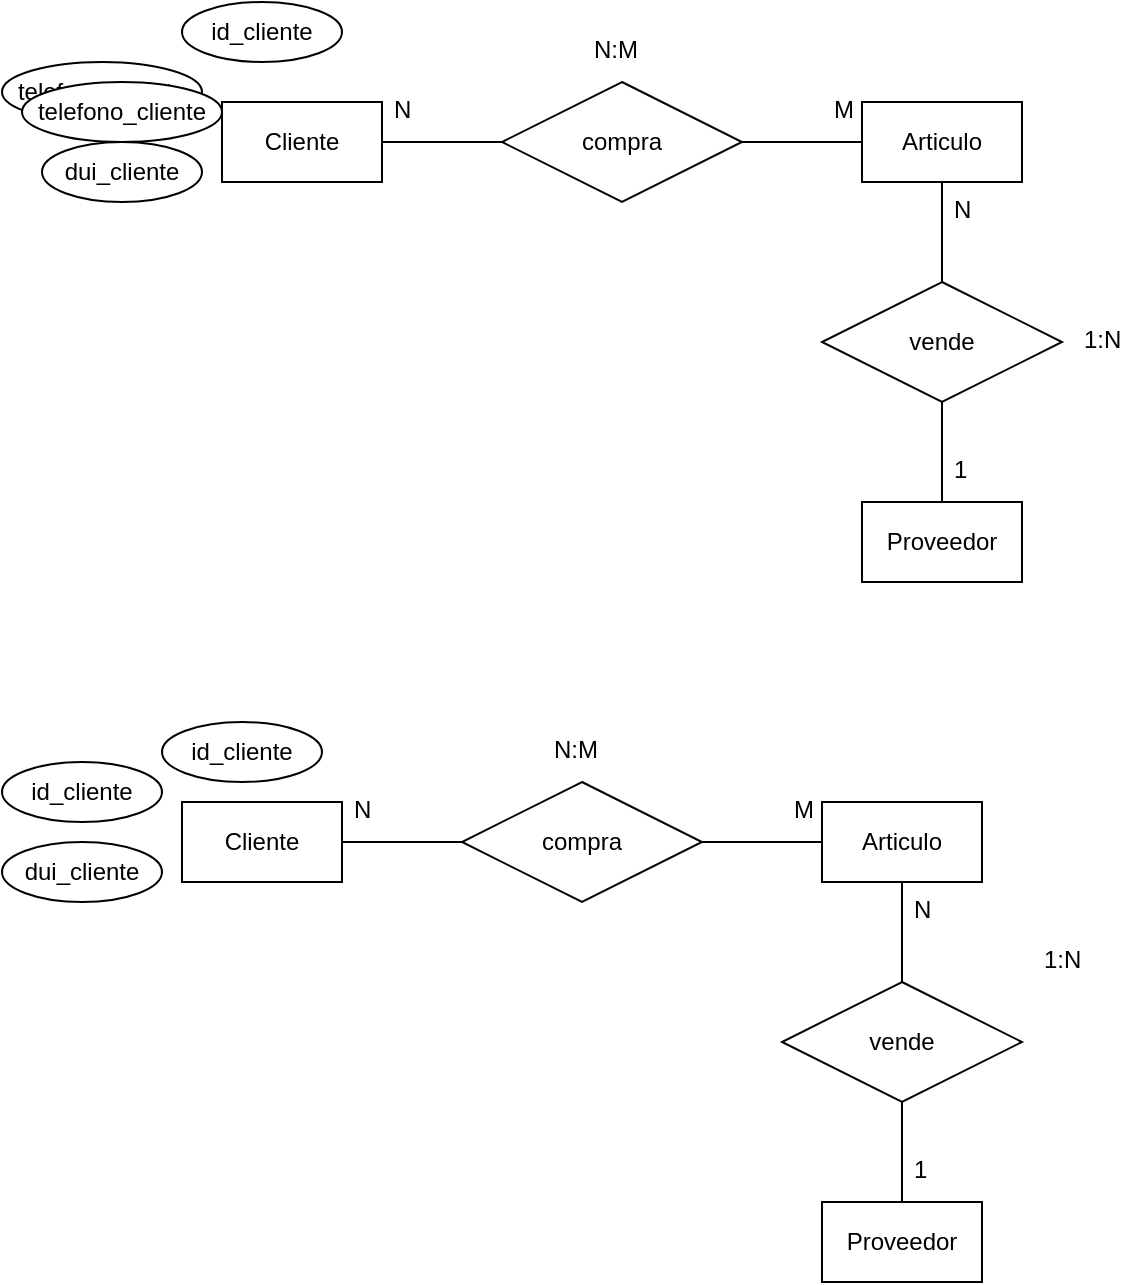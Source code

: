 <mxfile version="14.9.7" type="github">
  <diagram id="ZqHnDuWP1Go1T7Z6k6PV" name="Page-1">
    <mxGraphModel dx="722" dy="408" grid="1" gridSize="10" guides="1" tooltips="1" connect="1" arrows="1" fold="1" page="1" pageScale="1" pageWidth="1169" pageHeight="827" math="0" shadow="0">
      <root>
        <mxCell id="0" />
        <mxCell id="1" parent="0" />
        <mxCell id="HNkbIfQs0PKraCiAUe27-7" style="edgeStyle=orthogonalEdgeStyle;orthogonalLoop=1;jettySize=auto;html=1;exitX=1;exitY=0.5;exitDx=0;exitDy=0;entryX=0;entryY=0.5;entryDx=0;entryDy=0;endArrow=none;endFill=0;curved=1;" parent="1" source="HNkbIfQs0PKraCiAUe27-1" target="HNkbIfQs0PKraCiAUe27-6" edge="1">
          <mxGeometry relative="1" as="geometry" />
        </mxCell>
        <mxCell id="HNkbIfQs0PKraCiAUe27-1" value="&lt;font style=&quot;font-size: 12px&quot;&gt;Cliente&lt;/font&gt;" style="whiteSpace=wrap;html=1;align=center;" parent="1" vertex="1">
          <mxGeometry x="160" y="120" width="80" height="40" as="geometry" />
        </mxCell>
        <mxCell id="HNkbIfQs0PKraCiAUe27-10" style="edgeStyle=orthogonalEdgeStyle;curved=1;rounded=0;orthogonalLoop=1;jettySize=auto;html=1;exitX=0.5;exitY=1;exitDx=0;exitDy=0;entryX=0.5;entryY=0;entryDx=0;entryDy=0;endArrow=none;endFill=0;" parent="1" source="HNkbIfQs0PKraCiAUe27-3" target="HNkbIfQs0PKraCiAUe27-9" edge="1">
          <mxGeometry relative="1" as="geometry" />
        </mxCell>
        <mxCell id="HNkbIfQs0PKraCiAUe27-3" value="&lt;font style=&quot;font-size: 12px&quot;&gt;Articulo&lt;/font&gt;" style="whiteSpace=wrap;html=1;align=center;" parent="1" vertex="1">
          <mxGeometry x="480" y="120" width="80" height="40" as="geometry" />
        </mxCell>
        <mxCell id="HNkbIfQs0PKraCiAUe27-4" value="Proveedor" style="whiteSpace=wrap;html=1;align=center;" parent="1" vertex="1">
          <mxGeometry x="480" y="320" width="80" height="40" as="geometry" />
        </mxCell>
        <mxCell id="HNkbIfQs0PKraCiAUe27-8" style="edgeStyle=orthogonalEdgeStyle;orthogonalLoop=1;jettySize=auto;html=1;exitX=1;exitY=0.5;exitDx=0;exitDy=0;entryX=0;entryY=0.5;entryDx=0;entryDy=0;endArrow=none;endFill=0;curved=1;" parent="1" source="HNkbIfQs0PKraCiAUe27-6" target="HNkbIfQs0PKraCiAUe27-3" edge="1">
          <mxGeometry relative="1" as="geometry" />
        </mxCell>
        <mxCell id="HNkbIfQs0PKraCiAUe27-6" value="compra" style="shape=rhombus;perimeter=rhombusPerimeter;whiteSpace=wrap;html=1;align=center;" parent="1" vertex="1">
          <mxGeometry x="300" y="110" width="120" height="60" as="geometry" />
        </mxCell>
        <mxCell id="HNkbIfQs0PKraCiAUe27-11" style="edgeStyle=orthogonalEdgeStyle;curved=1;rounded=0;orthogonalLoop=1;jettySize=auto;html=1;exitX=0.5;exitY=1;exitDx=0;exitDy=0;entryX=0.5;entryY=0;entryDx=0;entryDy=0;endArrow=none;endFill=0;" parent="1" source="HNkbIfQs0PKraCiAUe27-9" target="HNkbIfQs0PKraCiAUe27-4" edge="1">
          <mxGeometry relative="1" as="geometry" />
        </mxCell>
        <mxCell id="HNkbIfQs0PKraCiAUe27-9" value="vende" style="shape=rhombus;perimeter=rhombusPerimeter;whiteSpace=wrap;html=1;align=center;" parent="1" vertex="1">
          <mxGeometry x="460" y="210" width="120" height="60" as="geometry" />
        </mxCell>
        <mxCell id="HNkbIfQs0PKraCiAUe27-12" value="1" style="text;strokeColor=none;fillColor=none;spacingLeft=4;spacingRight=4;overflow=hidden;rotatable=0;points=[[0,0.5],[1,0.5]];portConstraint=eastwest;fontSize=12;" parent="1" vertex="1">
          <mxGeometry x="520" y="290" width="20" height="30" as="geometry" />
        </mxCell>
        <mxCell id="HNkbIfQs0PKraCiAUe27-13" value="N" style="text;strokeColor=none;fillColor=none;spacingLeft=4;spacingRight=4;overflow=hidden;rotatable=0;points=[[0,0.5],[1,0.5]];portConstraint=eastwest;fontSize=12;" parent="1" vertex="1">
          <mxGeometry x="520" y="160" width="20" height="30" as="geometry" />
        </mxCell>
        <mxCell id="HNkbIfQs0PKraCiAUe27-14" value="1:N" style="text;strokeColor=none;fillColor=none;spacingLeft=4;spacingRight=4;overflow=hidden;rotatable=0;points=[[0,0.5],[1,0.5]];portConstraint=eastwest;fontSize=12;" parent="1" vertex="1">
          <mxGeometry x="585" y="225" width="35" height="30" as="geometry" />
        </mxCell>
        <mxCell id="HNkbIfQs0PKraCiAUe27-15" value="M" style="text;strokeColor=none;fillColor=none;spacingLeft=4;spacingRight=4;overflow=hidden;rotatable=0;points=[[0,0.5],[1,0.5]];portConstraint=eastwest;fontSize=12;" parent="1" vertex="1">
          <mxGeometry x="460" y="110" width="20" height="30" as="geometry" />
        </mxCell>
        <mxCell id="HNkbIfQs0PKraCiAUe27-16" value="N" style="text;strokeColor=none;fillColor=none;spacingLeft=4;spacingRight=4;overflow=hidden;rotatable=0;points=[[0,0.5],[1,0.5]];portConstraint=eastwest;fontSize=12;" parent="1" vertex="1">
          <mxGeometry x="240" y="110" width="20" height="30" as="geometry" />
        </mxCell>
        <mxCell id="HNkbIfQs0PKraCiAUe27-17" value="N:M" style="text;strokeColor=none;fillColor=none;spacingLeft=4;spacingRight=4;overflow=hidden;rotatable=0;points=[[0,0.5],[1,0.5]];portConstraint=eastwest;fontSize=12;" parent="1" vertex="1">
          <mxGeometry x="340" y="80" width="40" height="30" as="geometry" />
        </mxCell>
        <mxCell id="HNkbIfQs0PKraCiAUe27-18" value="dui_cliente" style="ellipse;whiteSpace=wrap;html=1;align=center;" parent="1" vertex="1">
          <mxGeometry x="70" y="140" width="80" height="30" as="geometry" />
        </mxCell>
        <mxCell id="HNkbIfQs0PKraCiAUe27-19" value="telefono_cliente" style="ellipse;whiteSpace=wrap;html=1;align=center;" parent="1" vertex="1">
          <mxGeometry x="50" y="100" width="100" height="30" as="geometry" />
        </mxCell>
        <mxCell id="HNkbIfQs0PKraCiAUe27-20" value="id_cliente" style="ellipse;whiteSpace=wrap;html=1;align=center;" parent="1" vertex="1">
          <mxGeometry x="140" y="70" width="80" height="30" as="geometry" />
        </mxCell>
        <mxCell id="86yhm3Mhti-KUOWqxOdx-1" style="edgeStyle=orthogonalEdgeStyle;orthogonalLoop=1;jettySize=auto;html=1;exitX=1;exitY=0.5;exitDx=0;exitDy=0;entryX=0;entryY=0.5;entryDx=0;entryDy=0;endArrow=none;endFill=0;curved=1;" edge="1" parent="1" source="86yhm3Mhti-KUOWqxOdx-2" target="86yhm3Mhti-KUOWqxOdx-7">
          <mxGeometry relative="1" as="geometry" />
        </mxCell>
        <mxCell id="86yhm3Mhti-KUOWqxOdx-2" value="&lt;font style=&quot;font-size: 12px&quot;&gt;Cliente&lt;/font&gt;" style="whiteSpace=wrap;html=1;align=center;" vertex="1" parent="1">
          <mxGeometry x="140" y="470" width="80" height="40" as="geometry" />
        </mxCell>
        <mxCell id="86yhm3Mhti-KUOWqxOdx-3" style="edgeStyle=orthogonalEdgeStyle;curved=1;rounded=0;orthogonalLoop=1;jettySize=auto;html=1;exitX=0.5;exitY=1;exitDx=0;exitDy=0;entryX=0.5;entryY=0;entryDx=0;entryDy=0;endArrow=none;endFill=0;" edge="1" parent="1" source="86yhm3Mhti-KUOWqxOdx-4" target="86yhm3Mhti-KUOWqxOdx-9">
          <mxGeometry relative="1" as="geometry" />
        </mxCell>
        <mxCell id="86yhm3Mhti-KUOWqxOdx-4" value="&lt;font style=&quot;font-size: 12px&quot;&gt;Articulo&lt;/font&gt;" style="whiteSpace=wrap;html=1;align=center;" vertex="1" parent="1">
          <mxGeometry x="460" y="470" width="80" height="40" as="geometry" />
        </mxCell>
        <mxCell id="86yhm3Mhti-KUOWqxOdx-5" value="Proveedor" style="whiteSpace=wrap;html=1;align=center;" vertex="1" parent="1">
          <mxGeometry x="460" y="670" width="80" height="40" as="geometry" />
        </mxCell>
        <mxCell id="86yhm3Mhti-KUOWqxOdx-6" style="edgeStyle=orthogonalEdgeStyle;orthogonalLoop=1;jettySize=auto;html=1;exitX=1;exitY=0.5;exitDx=0;exitDy=0;entryX=0;entryY=0.5;entryDx=0;entryDy=0;endArrow=none;endFill=0;curved=1;" edge="1" parent="1" source="86yhm3Mhti-KUOWqxOdx-7" target="86yhm3Mhti-KUOWqxOdx-4">
          <mxGeometry relative="1" as="geometry" />
        </mxCell>
        <mxCell id="86yhm3Mhti-KUOWqxOdx-7" value="compra" style="shape=rhombus;perimeter=rhombusPerimeter;whiteSpace=wrap;html=1;align=center;" vertex="1" parent="1">
          <mxGeometry x="280" y="460" width="120" height="60" as="geometry" />
        </mxCell>
        <mxCell id="86yhm3Mhti-KUOWqxOdx-8" style="edgeStyle=orthogonalEdgeStyle;curved=1;rounded=0;orthogonalLoop=1;jettySize=auto;html=1;exitX=0.5;exitY=1;exitDx=0;exitDy=0;entryX=0.5;entryY=0;entryDx=0;entryDy=0;endArrow=none;endFill=0;" edge="1" parent="1" source="86yhm3Mhti-KUOWqxOdx-9" target="86yhm3Mhti-KUOWqxOdx-5">
          <mxGeometry relative="1" as="geometry" />
        </mxCell>
        <mxCell id="86yhm3Mhti-KUOWqxOdx-9" value="vende" style="shape=rhombus;perimeter=rhombusPerimeter;whiteSpace=wrap;html=1;align=center;" vertex="1" parent="1">
          <mxGeometry x="440" y="560" width="120" height="60" as="geometry" />
        </mxCell>
        <mxCell id="86yhm3Mhti-KUOWqxOdx-10" value="1" style="text;strokeColor=none;fillColor=none;spacingLeft=4;spacingRight=4;overflow=hidden;rotatable=0;points=[[0,0.5],[1,0.5]];portConstraint=eastwest;fontSize=12;" vertex="1" parent="1">
          <mxGeometry x="500" y="640" width="20" height="30" as="geometry" />
        </mxCell>
        <mxCell id="86yhm3Mhti-KUOWqxOdx-11" value="N" style="text;strokeColor=none;fillColor=none;spacingLeft=4;spacingRight=4;overflow=hidden;rotatable=0;points=[[0,0.5],[1,0.5]];portConstraint=eastwest;fontSize=12;" vertex="1" parent="1">
          <mxGeometry x="500" y="510" width="20" height="30" as="geometry" />
        </mxCell>
        <mxCell id="86yhm3Mhti-KUOWqxOdx-12" value="1:N" style="text;strokeColor=none;fillColor=none;spacingLeft=4;spacingRight=4;overflow=hidden;rotatable=0;points=[[0,0.5],[1,0.5]];portConstraint=eastwest;fontSize=12;" vertex="1" parent="1">
          <mxGeometry x="565" y="535" width="35" height="30" as="geometry" />
        </mxCell>
        <mxCell id="86yhm3Mhti-KUOWqxOdx-13" value="M" style="text;strokeColor=none;fillColor=none;spacingLeft=4;spacingRight=4;overflow=hidden;rotatable=0;points=[[0,0.5],[1,0.5]];portConstraint=eastwest;fontSize=12;" vertex="1" parent="1">
          <mxGeometry x="440" y="460" width="20" height="30" as="geometry" />
        </mxCell>
        <mxCell id="86yhm3Mhti-KUOWqxOdx-14" value="N" style="text;strokeColor=none;fillColor=none;spacingLeft=4;spacingRight=4;overflow=hidden;rotatable=0;points=[[0,0.5],[1,0.5]];portConstraint=eastwest;fontSize=12;" vertex="1" parent="1">
          <mxGeometry x="220" y="460" width="20" height="30" as="geometry" />
        </mxCell>
        <mxCell id="86yhm3Mhti-KUOWqxOdx-15" value="N:M" style="text;strokeColor=none;fillColor=none;spacingLeft=4;spacingRight=4;overflow=hidden;rotatable=0;points=[[0,0.5],[1,0.5]];portConstraint=eastwest;fontSize=12;" vertex="1" parent="1">
          <mxGeometry x="320" y="430" width="40" height="30" as="geometry" />
        </mxCell>
        <mxCell id="86yhm3Mhti-KUOWqxOdx-16" value="dui_cliente" style="ellipse;whiteSpace=wrap;html=1;align=center;" vertex="1" parent="1">
          <mxGeometry x="50" y="490" width="80" height="30" as="geometry" />
        </mxCell>
        <mxCell id="86yhm3Mhti-KUOWqxOdx-17" value="id_cliente" style="ellipse;whiteSpace=wrap;html=1;align=center;" vertex="1" parent="1">
          <mxGeometry x="130" y="430" width="80" height="30" as="geometry" />
        </mxCell>
        <mxCell id="86yhm3Mhti-KUOWqxOdx-18" value="telefono_cliente" style="ellipse;whiteSpace=wrap;html=1;align=center;" vertex="1" parent="1">
          <mxGeometry x="60" y="110" width="100" height="30" as="geometry" />
        </mxCell>
        <mxCell id="86yhm3Mhti-KUOWqxOdx-19" value="id_cliente" style="ellipse;whiteSpace=wrap;html=1;align=center;" vertex="1" parent="1">
          <mxGeometry x="50" y="450" width="80" height="30" as="geometry" />
        </mxCell>
      </root>
    </mxGraphModel>
  </diagram>
</mxfile>
